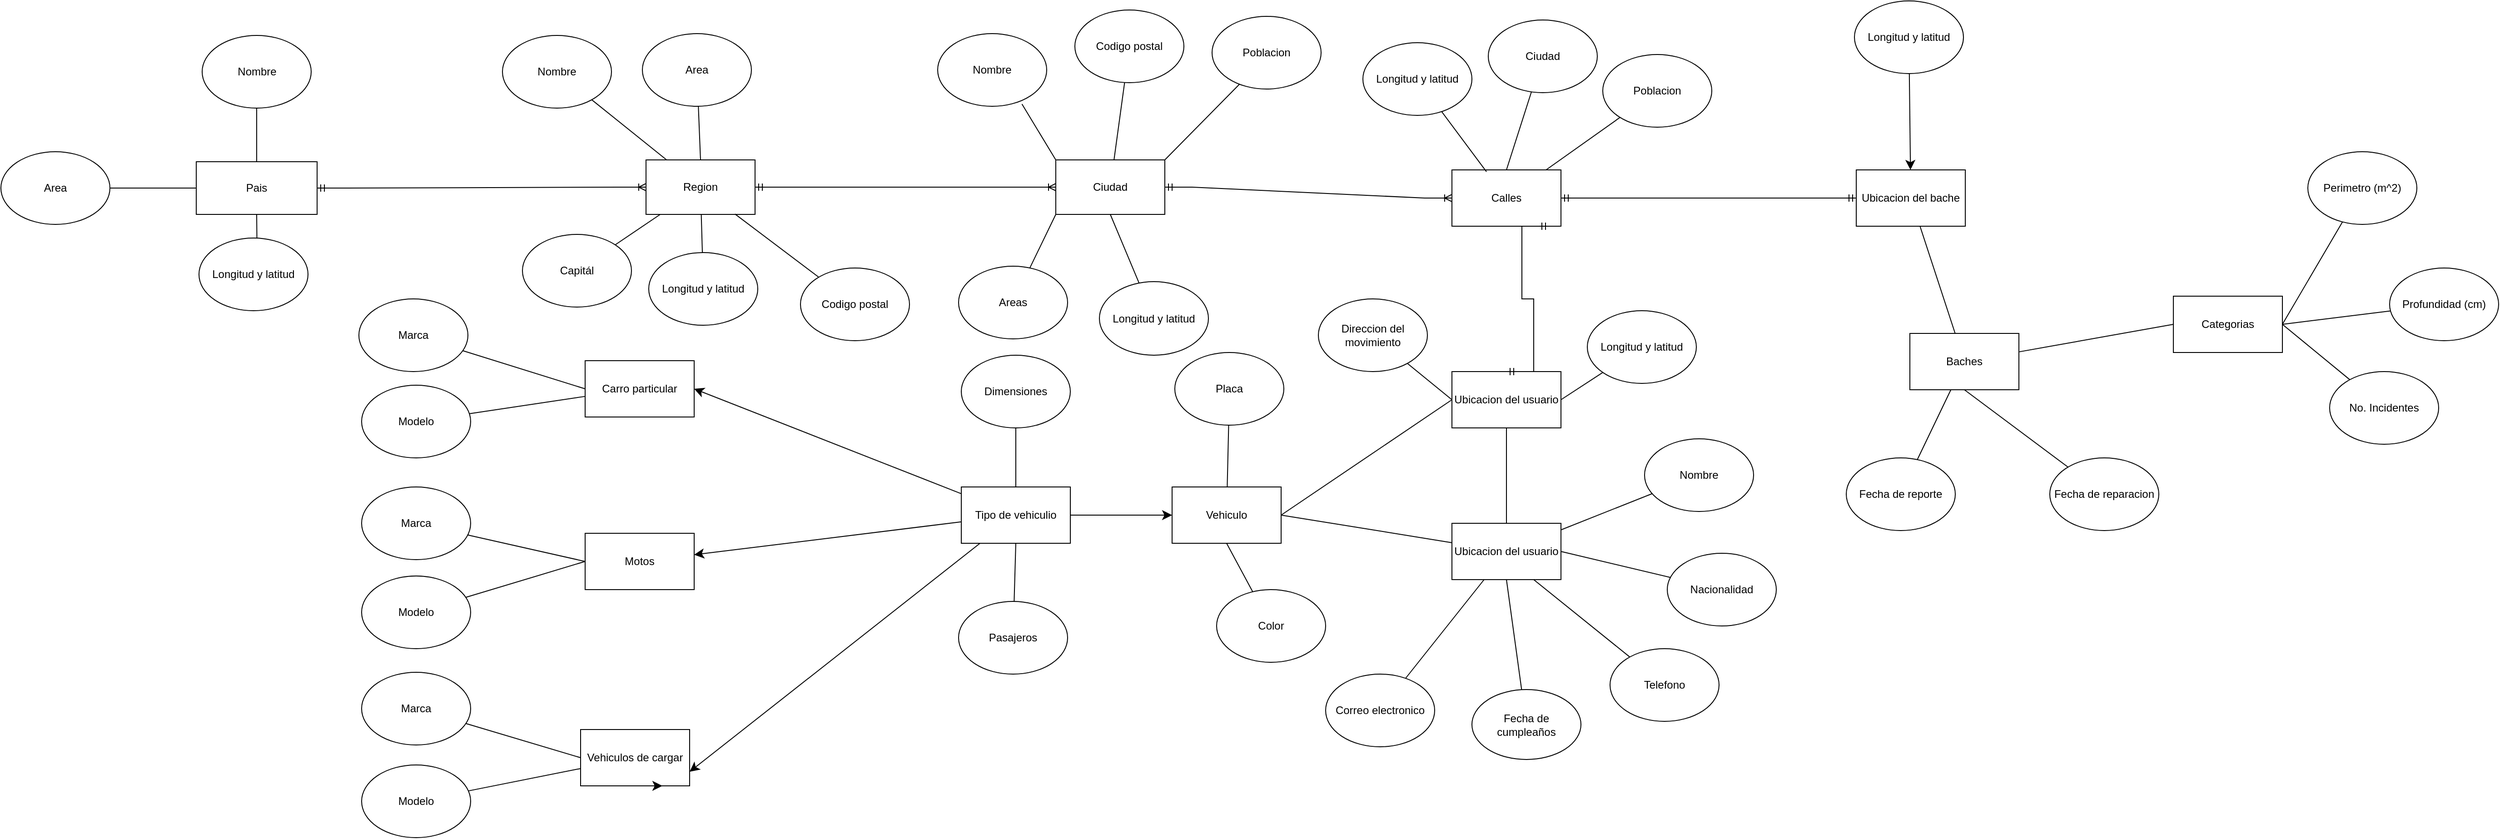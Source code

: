 <mxfile version="24.2.2" type="github">
  <diagram name="Page-1" id="8IL4rYGb6e1lgIKx4FPf">
    <mxGraphModel dx="2487" dy="1308" grid="1" gridSize="10" guides="1" tooltips="1" connect="1" arrows="1" fold="1" page="0" pageScale="1" pageWidth="850" pageHeight="1100" math="0" shadow="0">
      <root>
        <mxCell id="0" />
        <mxCell id="1" parent="0" />
        <mxCell id="YjpfIdnmwvRg1jpV4bxx-1" value="Pais" style="rounded=0;whiteSpace=wrap;html=1;" parent="1" vertex="1">
          <mxGeometry x="-356" y="-60" width="133" height="58" as="geometry" />
        </mxCell>
        <mxCell id="YjpfIdnmwvRg1jpV4bxx-14" style="edgeStyle=orthogonalEdgeStyle;rounded=0;orthogonalLoop=1;jettySize=auto;html=1;entryX=0.5;entryY=0;entryDx=0;entryDy=0;fontSize=12;startSize=8;endSize=8;endArrow=none;endFill=0;exitX=0.5;exitY=1;exitDx=0;exitDy=0;" parent="1" source="YjpfIdnmwvRg1jpV4bxx-24" target="YjpfIdnmwvRg1jpV4bxx-1" edge="1">
          <mxGeometry relative="1" as="geometry">
            <mxPoint x="-288.765" y="-128.0" as="sourcePoint" />
          </mxGeometry>
        </mxCell>
        <mxCell id="YjpfIdnmwvRg1jpV4bxx-7" style="edgeStyle=orthogonalEdgeStyle;rounded=0;orthogonalLoop=1;jettySize=auto;html=1;entryX=0.5;entryY=1;entryDx=0;entryDy=0;fontSize=12;startSize=8;endSize=8;endArrow=none;endFill=0;" parent="1" target="YjpfIdnmwvRg1jpV4bxx-1" edge="1">
          <mxGeometry relative="1" as="geometry">
            <mxPoint x="-289.5" y="101" as="sourcePoint" />
          </mxGeometry>
        </mxCell>
        <mxCell id="YjpfIdnmwvRg1jpV4bxx-11" style="edgeStyle=orthogonalEdgeStyle;rounded=0;orthogonalLoop=1;jettySize=auto;html=1;fontSize=12;startSize=8;endSize=8;endArrow=none;endFill=0;exitX=1;exitY=0.5;exitDx=0;exitDy=0;" parent="1" source="YjpfIdnmwvRg1jpV4bxx-23" target="YjpfIdnmwvRg1jpV4bxx-1" edge="1">
          <mxGeometry relative="1" as="geometry">
            <mxPoint x="-476" y="-29.941" as="sourcePoint" />
          </mxGeometry>
        </mxCell>
        <mxCell id="YjpfIdnmwvRg1jpV4bxx-16" value="Region" style="rounded=0;whiteSpace=wrap;html=1;" parent="1" vertex="1">
          <mxGeometry x="139" y="-62" width="120" height="60" as="geometry" />
        </mxCell>
        <mxCell id="YjpfIdnmwvRg1jpV4bxx-22" value="Longitud y latitud" style="ellipse;whiteSpace=wrap;html=1;" parent="1" vertex="1">
          <mxGeometry x="-353" y="24" width="120" height="80" as="geometry" />
        </mxCell>
        <mxCell id="YjpfIdnmwvRg1jpV4bxx-23" value="Area" style="ellipse;whiteSpace=wrap;html=1;" parent="1" vertex="1">
          <mxGeometry x="-571" y="-71" width="120" height="80" as="geometry" />
        </mxCell>
        <mxCell id="YjpfIdnmwvRg1jpV4bxx-24" value="Nombre" style="ellipse;whiteSpace=wrap;html=1;" parent="1" vertex="1">
          <mxGeometry x="-349.5" y="-199" width="120" height="80" as="geometry" />
        </mxCell>
        <mxCell id="YjpfIdnmwvRg1jpV4bxx-32" style="edgeStyle=none;curved=1;rounded=0;orthogonalLoop=1;jettySize=auto;html=1;fontSize=12;startSize=8;endSize=8;endArrow=none;endFill=0;" parent="1" source="YjpfIdnmwvRg1jpV4bxx-25" target="YjpfIdnmwvRg1jpV4bxx-16" edge="1">
          <mxGeometry relative="1" as="geometry" />
        </mxCell>
        <mxCell id="YjpfIdnmwvRg1jpV4bxx-25" value="Longitud y latitud" style="ellipse;whiteSpace=wrap;html=1;" parent="1" vertex="1">
          <mxGeometry x="142" y="40" width="120" height="80" as="geometry" />
        </mxCell>
        <mxCell id="YjpfIdnmwvRg1jpV4bxx-26" value="Codigo postal" style="ellipse;whiteSpace=wrap;html=1;" parent="1" vertex="1">
          <mxGeometry x="309" y="57" width="120" height="80" as="geometry" />
        </mxCell>
        <mxCell id="YjpfIdnmwvRg1jpV4bxx-30" style="edgeStyle=none;curved=1;rounded=0;orthogonalLoop=1;jettySize=auto;html=1;fontSize=12;startSize=8;endSize=8;endArrow=none;endFill=0;" parent="1" source="YjpfIdnmwvRg1jpV4bxx-27" target="YjpfIdnmwvRg1jpV4bxx-16" edge="1">
          <mxGeometry relative="1" as="geometry" />
        </mxCell>
        <mxCell id="YjpfIdnmwvRg1jpV4bxx-27" value="Nombre" style="ellipse;whiteSpace=wrap;html=1;" parent="1" vertex="1">
          <mxGeometry x="-19" y="-199" width="120" height="80" as="geometry" />
        </mxCell>
        <mxCell id="YjpfIdnmwvRg1jpV4bxx-33" style="edgeStyle=none;curved=1;rounded=0;orthogonalLoop=1;jettySize=auto;html=1;fontSize=12;startSize=8;endSize=8;endArrow=none;endFill=0;" parent="1" source="YjpfIdnmwvRg1jpV4bxx-28" target="YjpfIdnmwvRg1jpV4bxx-16" edge="1">
          <mxGeometry relative="1" as="geometry" />
        </mxCell>
        <mxCell id="YjpfIdnmwvRg1jpV4bxx-28" value="Capitál" style="ellipse;whiteSpace=wrap;html=1;" parent="1" vertex="1">
          <mxGeometry x="3" y="20" width="120" height="80" as="geometry" />
        </mxCell>
        <mxCell id="YjpfIdnmwvRg1jpV4bxx-31" style="edgeStyle=none;curved=1;rounded=0;orthogonalLoop=1;jettySize=auto;html=1;entryX=0.5;entryY=0;entryDx=0;entryDy=0;fontSize=12;startSize=8;endSize=8;endArrow=none;endFill=0;" parent="1" source="YjpfIdnmwvRg1jpV4bxx-29" target="YjpfIdnmwvRg1jpV4bxx-16" edge="1">
          <mxGeometry relative="1" as="geometry" />
        </mxCell>
        <mxCell id="YjpfIdnmwvRg1jpV4bxx-29" value="Area" style="ellipse;whiteSpace=wrap;html=1;" parent="1" vertex="1">
          <mxGeometry x="135" y="-201" width="120" height="80" as="geometry" />
        </mxCell>
        <mxCell id="YjpfIdnmwvRg1jpV4bxx-34" style="edgeStyle=none;curved=1;rounded=0;orthogonalLoop=1;jettySize=auto;html=1;entryX=0.816;entryY=0.993;entryDx=0;entryDy=0;entryPerimeter=0;fontSize=12;startSize=8;endSize=8;endArrow=none;endFill=0;" parent="1" source="YjpfIdnmwvRg1jpV4bxx-26" target="YjpfIdnmwvRg1jpV4bxx-16" edge="1">
          <mxGeometry relative="1" as="geometry" />
        </mxCell>
        <mxCell id="YjpfIdnmwvRg1jpV4bxx-35" value="Ciudad" style="rounded=0;whiteSpace=wrap;html=1;" parent="1" vertex="1">
          <mxGeometry x="590" y="-62" width="120" height="60" as="geometry" />
        </mxCell>
        <mxCell id="YjpfIdnmwvRg1jpV4bxx-45" style="edgeStyle=none;curved=1;rounded=0;orthogonalLoop=1;jettySize=auto;html=1;entryX=0;entryY=0;entryDx=0;entryDy=0;fontSize=12;startSize=8;endSize=8;exitX=0.773;exitY=0.969;exitDx=0;exitDy=0;endArrow=none;endFill=0;exitPerimeter=0;" parent="1" source="YjpfIdnmwvRg1jpV4bxx-37" target="YjpfIdnmwvRg1jpV4bxx-35" edge="1">
          <mxGeometry relative="1" as="geometry">
            <mxPoint x="510" y="-113" as="sourcePoint" />
            <mxPoint x="611" y="-67" as="targetPoint" />
          </mxGeometry>
        </mxCell>
        <mxCell id="YjpfIdnmwvRg1jpV4bxx-37" value="Nombre" style="ellipse;whiteSpace=wrap;html=1;" parent="1" vertex="1">
          <mxGeometry x="460" y="-201" width="120" height="80" as="geometry" />
        </mxCell>
        <mxCell id="YjpfIdnmwvRg1jpV4bxx-44" style="edgeStyle=none;curved=1;rounded=0;orthogonalLoop=1;jettySize=auto;html=1;fontSize=12;startSize=8;endSize=8;entryX=0;entryY=1;entryDx=0;entryDy=0;endArrow=none;endFill=0;" parent="1" source="YjpfIdnmwvRg1jpV4bxx-38" target="YjpfIdnmwvRg1jpV4bxx-35" edge="1">
          <mxGeometry relative="1" as="geometry">
            <mxPoint x="624.529" y="1.235" as="targetPoint" />
          </mxGeometry>
        </mxCell>
        <mxCell id="YjpfIdnmwvRg1jpV4bxx-38" value="Areas" style="ellipse;whiteSpace=wrap;html=1;" parent="1" vertex="1">
          <mxGeometry x="483" y="55" width="120" height="80" as="geometry" />
        </mxCell>
        <mxCell id="YjpfIdnmwvRg1jpV4bxx-48" style="edgeStyle=none;curved=1;rounded=0;orthogonalLoop=1;jettySize=auto;html=1;fontSize=12;startSize=8;endSize=8;endArrow=none;endFill=0;" parent="1" source="YjpfIdnmwvRg1jpV4bxx-39" target="YjpfIdnmwvRg1jpV4bxx-35" edge="1">
          <mxGeometry relative="1" as="geometry" />
        </mxCell>
        <mxCell id="YjpfIdnmwvRg1jpV4bxx-39" value="Codigo postal" style="ellipse;whiteSpace=wrap;html=1;" parent="1" vertex="1">
          <mxGeometry x="611" y="-227" width="120" height="80" as="geometry" />
        </mxCell>
        <mxCell id="YjpfIdnmwvRg1jpV4bxx-43" style="edgeStyle=none;curved=1;rounded=0;orthogonalLoop=1;jettySize=auto;html=1;entryX=0.5;entryY=1;entryDx=0;entryDy=0;fontSize=12;startSize=8;endSize=8;endArrow=none;endFill=0;" parent="1" source="YjpfIdnmwvRg1jpV4bxx-40" target="YjpfIdnmwvRg1jpV4bxx-35" edge="1">
          <mxGeometry relative="1" as="geometry" />
        </mxCell>
        <mxCell id="YjpfIdnmwvRg1jpV4bxx-40" value="Longitud y latitud" style="ellipse;whiteSpace=wrap;html=1;" parent="1" vertex="1">
          <mxGeometry x="638" y="72" width="120" height="81" as="geometry" />
        </mxCell>
        <mxCell id="YjpfIdnmwvRg1jpV4bxx-46" style="edgeStyle=none;curved=1;rounded=0;orthogonalLoop=1;jettySize=auto;html=1;exitX=0.256;exitY=0.927;exitDx=0;exitDy=0;fontSize=12;startSize=8;endSize=8;entryX=1;entryY=0;entryDx=0;entryDy=0;endArrow=none;endFill=0;exitPerimeter=0;" parent="1" source="YjpfIdnmwvRg1jpV4bxx-41" target="YjpfIdnmwvRg1jpV4bxx-35" edge="1">
          <mxGeometry relative="1" as="geometry" />
        </mxCell>
        <mxCell id="YjpfIdnmwvRg1jpV4bxx-41" value="Poblacion" style="ellipse;whiteSpace=wrap;html=1;" parent="1" vertex="1">
          <mxGeometry x="762" y="-220" width="120" height="80" as="geometry" />
        </mxCell>
        <mxCell id="YjpfIdnmwvRg1jpV4bxx-49" value="Calles" style="rounded=0;whiteSpace=wrap;html=1;" parent="1" vertex="1">
          <mxGeometry x="1026" y="-51" width="120" height="62" as="geometry" />
        </mxCell>
        <mxCell id="YjpfIdnmwvRg1jpV4bxx-51" value="Ciudad" style="ellipse;whiteSpace=wrap;html=1;" parent="1" vertex="1">
          <mxGeometry x="1066" y="-216" width="120" height="80" as="geometry" />
        </mxCell>
        <mxCell id="YjpfIdnmwvRg1jpV4bxx-52" value="Longitud y latitud" style="ellipse;whiteSpace=wrap;html=1;" parent="1" vertex="1">
          <mxGeometry x="928" y="-191" width="120" height="80" as="geometry" />
        </mxCell>
        <mxCell id="YjpfIdnmwvRg1jpV4bxx-56" style="edgeStyle=none;curved=1;rounded=0;orthogonalLoop=1;jettySize=auto;html=1;fontSize=12;startSize=8;endSize=8;endArrow=none;endFill=0;" parent="1" source="YjpfIdnmwvRg1jpV4bxx-53" target="YjpfIdnmwvRg1jpV4bxx-49" edge="1">
          <mxGeometry relative="1" as="geometry" />
        </mxCell>
        <mxCell id="YjpfIdnmwvRg1jpV4bxx-53" value="Poblacion" style="ellipse;whiteSpace=wrap;html=1;" parent="1" vertex="1">
          <mxGeometry x="1192" y="-178" width="120" height="80" as="geometry" />
        </mxCell>
        <mxCell id="YjpfIdnmwvRg1jpV4bxx-54" style="edgeStyle=none;curved=1;rounded=0;orthogonalLoop=1;jettySize=auto;html=1;entryX=0.317;entryY=0.033;entryDx=0;entryDy=0;entryPerimeter=0;fontSize=12;startSize=8;endSize=8;endArrow=none;endFill=0;" parent="1" source="YjpfIdnmwvRg1jpV4bxx-52" target="YjpfIdnmwvRg1jpV4bxx-49" edge="1">
          <mxGeometry relative="1" as="geometry" />
        </mxCell>
        <mxCell id="YjpfIdnmwvRg1jpV4bxx-55" style="edgeStyle=none;curved=1;rounded=0;orthogonalLoop=1;jettySize=auto;html=1;entryX=0.5;entryY=0;entryDx=0;entryDy=0;fontSize=12;startSize=8;endSize=8;endArrow=none;endFill=0;" parent="1" source="YjpfIdnmwvRg1jpV4bxx-51" target="YjpfIdnmwvRg1jpV4bxx-49" edge="1">
          <mxGeometry relative="1" as="geometry" />
        </mxCell>
        <mxCell id="YjpfIdnmwvRg1jpV4bxx-63" style="edgeStyle=none;curved=1;rounded=0;orthogonalLoop=1;jettySize=auto;html=1;fontSize=12;startSize=8;endSize=8;endArrow=none;endFill=0;" parent="1" source="YjpfIdnmwvRg1jpV4bxx-57" target="YjpfIdnmwvRg1jpV4bxx-58" edge="1">
          <mxGeometry relative="1" as="geometry" />
        </mxCell>
        <mxCell id="YjpfIdnmwvRg1jpV4bxx-57" value="Ubicacion del bache" style="rounded=0;whiteSpace=wrap;html=1;" parent="1" vertex="1">
          <mxGeometry x="1471" y="-51" width="120" height="62" as="geometry" />
        </mxCell>
        <mxCell id="YjpfIdnmwvRg1jpV4bxx-64" style="edgeStyle=none;curved=1;rounded=0;orthogonalLoop=1;jettySize=auto;html=1;entryX=0;entryY=0.5;entryDx=0;entryDy=0;fontSize=12;startSize=8;endSize=8;endArrow=none;endFill=0;" parent="1" source="YjpfIdnmwvRg1jpV4bxx-58" target="YjpfIdnmwvRg1jpV4bxx-59" edge="1">
          <mxGeometry relative="1" as="geometry" />
        </mxCell>
        <mxCell id="YjpfIdnmwvRg1jpV4bxx-58" value="Baches" style="rounded=0;whiteSpace=wrap;html=1;" parent="1" vertex="1">
          <mxGeometry x="1530" y="129" width="120" height="62" as="geometry" />
        </mxCell>
        <mxCell id="YjpfIdnmwvRg1jpV4bxx-59" value="Categorias" style="rounded=0;whiteSpace=wrap;html=1;" parent="1" vertex="1">
          <mxGeometry x="1820" y="88" width="120" height="62" as="geometry" />
        </mxCell>
        <mxCell id="YjpfIdnmwvRg1jpV4bxx-66" style="edgeStyle=none;curved=1;rounded=0;orthogonalLoop=1;jettySize=auto;html=1;fontSize=12;startSize=8;endSize=8;" parent="1" source="YjpfIdnmwvRg1jpV4bxx-65" target="YjpfIdnmwvRg1jpV4bxx-57" edge="1">
          <mxGeometry relative="1" as="geometry" />
        </mxCell>
        <mxCell id="YjpfIdnmwvRg1jpV4bxx-65" value="Longitud y latitud" style="ellipse;whiteSpace=wrap;html=1;" parent="1" vertex="1">
          <mxGeometry x="1469" y="-237" width="120" height="80" as="geometry" />
        </mxCell>
        <mxCell id="YjpfIdnmwvRg1jpV4bxx-70" style="edgeStyle=none;curved=1;rounded=0;orthogonalLoop=1;jettySize=auto;html=1;fontSize=12;startSize=8;endSize=8;endArrow=none;endFill=0;entryX=1;entryY=0.5;entryDx=0;entryDy=0;" parent="1" source="YjpfIdnmwvRg1jpV4bxx-67" target="YjpfIdnmwvRg1jpV4bxx-59" edge="1">
          <mxGeometry relative="1" as="geometry">
            <mxPoint x="2018.882" y="45.824" as="targetPoint" />
          </mxGeometry>
        </mxCell>
        <mxCell id="YjpfIdnmwvRg1jpV4bxx-67" value="No. Incidentes&lt;span style=&quot;color: rgba(0, 0, 0, 0); font-family: monospace; font-size: 0px; text-align: start; text-wrap: nowrap;&quot;&gt;%3CmxGraphModel%3E%3Croot%3E%3CmxCell%20id%3D%220%22%2F%3E%3CmxCell%20id%3D%221%22%20parent%3D%220%22%2F%3E%3CmxCell%20id%3D%222%22%20value%3D%22Longitud%20y%20latitud%22%20style%3D%22ellipse%3BwhiteSpace%3Dwrap%3Bhtml%3D1%3B%22%20vertex%3D%221%22%20parent%3D%221%22%3E%3CmxGeometry%20x%3D%22974%22%20y%3D%22-162%22%20width%3D%22120%22%20height%3D%2280%22%20as%3D%22geometry%22%2F%3E%3C%2FmxCell%3E%3C%2Froot%3E%3C%2FmxGraphModel%3E&lt;/span&gt;&lt;span style=&quot;color: rgba(0, 0, 0, 0); font-family: monospace; font-size: 0px; text-align: start; text-wrap: nowrap;&quot;&gt;%3CmxGraphModel%3E%3Croot%3E%3CmxCell%20id%3D%220%22%2F%3E%3CmxCell%20id%3D%221%22%20parent%3D%220%22%2F%3E%3CmxCell%20id%3D%222%22%20value%3D%22Longitud%20y%20latitud%22%20style%3D%22ellipse%3BwhiteSpace%3Dwrap%3Bhtml%3D1%3B%22%20vertex%3D%221%22%20parent%3D%221%22%3E%3CmxGeometry%20x%3D%22974%22%20y%3D%22-162%22%20width%3D%22120%22%20height%3D%2280%22%20as%3D%22geometry%22%2F%3E%3C%2FmxCell%3E%3C%2Froot%3E%3C%2FmxGraphModel%3E&lt;/span&gt;" style="ellipse;whiteSpace=wrap;html=1;" parent="1" vertex="1">
          <mxGeometry x="1992" y="171" width="120" height="80" as="geometry" />
        </mxCell>
        <mxCell id="YjpfIdnmwvRg1jpV4bxx-69" style="edgeStyle=none;curved=1;rounded=0;orthogonalLoop=1;jettySize=auto;html=1;entryX=1;entryY=0.5;entryDx=0;entryDy=0;fontSize=12;startSize=8;endSize=8;endArrow=none;endFill=0;" parent="1" source="YjpfIdnmwvRg1jpV4bxx-68" target="YjpfIdnmwvRg1jpV4bxx-59" edge="1">
          <mxGeometry relative="1" as="geometry" />
        </mxCell>
        <mxCell id="YjpfIdnmwvRg1jpV4bxx-68" value="Perimetro (m^2)" style="ellipse;whiteSpace=wrap;html=1;" parent="1" vertex="1">
          <mxGeometry x="1968" y="-71" width="120" height="80" as="geometry" />
        </mxCell>
        <mxCell id="YjpfIdnmwvRg1jpV4bxx-72" style="edgeStyle=none;curved=1;rounded=0;orthogonalLoop=1;jettySize=auto;html=1;entryX=1;entryY=0.5;entryDx=0;entryDy=0;fontSize=12;startSize=8;endSize=8;endArrow=none;endFill=0;" parent="1" source="YjpfIdnmwvRg1jpV4bxx-71" target="YjpfIdnmwvRg1jpV4bxx-59" edge="1">
          <mxGeometry relative="1" as="geometry" />
        </mxCell>
        <mxCell id="YjpfIdnmwvRg1jpV4bxx-71" value="Profundidad (cm)" style="ellipse;whiteSpace=wrap;html=1;" parent="1" vertex="1">
          <mxGeometry x="2058" y="57" width="120" height="80" as="geometry" />
        </mxCell>
        <mxCell id="YjpfIdnmwvRg1jpV4bxx-78" style="edgeStyle=none;curved=1;rounded=0;orthogonalLoop=1;jettySize=auto;html=1;entryX=0.5;entryY=1;entryDx=0;entryDy=0;fontSize=12;startSize=8;endSize=8;endArrow=none;endFill=0;" parent="1" source="YjpfIdnmwvRg1jpV4bxx-73" target="YjpfIdnmwvRg1jpV4bxx-58" edge="1">
          <mxGeometry relative="1" as="geometry" />
        </mxCell>
        <mxCell id="YjpfIdnmwvRg1jpV4bxx-73" value="Fecha de reparacion" style="ellipse;whiteSpace=wrap;html=1;" parent="1" vertex="1">
          <mxGeometry x="1684" y="266" width="120" height="80" as="geometry" />
        </mxCell>
        <mxCell id="YjpfIdnmwvRg1jpV4bxx-77" style="edgeStyle=none;curved=1;rounded=0;orthogonalLoop=1;jettySize=auto;html=1;fontSize=12;startSize=8;endSize=8;endArrow=none;endFill=0;" parent="1" source="YjpfIdnmwvRg1jpV4bxx-74" target="YjpfIdnmwvRg1jpV4bxx-58" edge="1">
          <mxGeometry relative="1" as="geometry" />
        </mxCell>
        <mxCell id="YjpfIdnmwvRg1jpV4bxx-74" value="Fecha de reporte" style="ellipse;whiteSpace=wrap;html=1;" parent="1" vertex="1">
          <mxGeometry x="1460" y="266" width="120" height="80" as="geometry" />
        </mxCell>
        <mxCell id="YjpfIdnmwvRg1jpV4bxx-79" value="Ubicacion del usuario" style="rounded=0;whiteSpace=wrap;html=1;" parent="1" vertex="1">
          <mxGeometry x="1026" y="171" width="120" height="62" as="geometry" />
        </mxCell>
        <mxCell id="YjpfIdnmwvRg1jpV4bxx-84" style="edgeStyle=none;curved=1;rounded=0;orthogonalLoop=1;jettySize=auto;html=1;entryX=0;entryY=0.5;entryDx=0;entryDy=0;fontSize=12;startSize=8;endSize=8;endArrow=none;endFill=0;" parent="1" source="YjpfIdnmwvRg1jpV4bxx-81" target="YjpfIdnmwvRg1jpV4bxx-79" edge="1">
          <mxGeometry relative="1" as="geometry" />
        </mxCell>
        <mxCell id="YjpfIdnmwvRg1jpV4bxx-81" value="Direccion del movimiento" style="ellipse;whiteSpace=wrap;html=1;" parent="1" vertex="1">
          <mxGeometry x="879" y="91" width="120" height="80" as="geometry" />
        </mxCell>
        <mxCell id="YjpfIdnmwvRg1jpV4bxx-83" style="edgeStyle=none;curved=1;rounded=0;orthogonalLoop=1;jettySize=auto;html=1;entryX=1;entryY=0.5;entryDx=0;entryDy=0;fontSize=12;startSize=8;endSize=8;endArrow=none;endFill=0;" parent="1" source="YjpfIdnmwvRg1jpV4bxx-82" target="YjpfIdnmwvRg1jpV4bxx-79" edge="1">
          <mxGeometry relative="1" as="geometry" />
        </mxCell>
        <mxCell id="YjpfIdnmwvRg1jpV4bxx-82" value="Longitud y latitud" style="ellipse;whiteSpace=wrap;html=1;" parent="1" vertex="1">
          <mxGeometry x="1175" y="104" width="120" height="80" as="geometry" />
        </mxCell>
        <mxCell id="YjpfIdnmwvRg1jpV4bxx-88" style="edgeStyle=none;curved=1;rounded=0;orthogonalLoop=1;jettySize=auto;html=1;entryX=0;entryY=0.5;entryDx=0;entryDy=0;fontSize=12;startSize=8;endSize=8;endArrow=none;endFill=0;exitX=1;exitY=0.5;exitDx=0;exitDy=0;" parent="1" source="YjpfIdnmwvRg1jpV4bxx-85" target="YjpfIdnmwvRg1jpV4bxx-79" edge="1">
          <mxGeometry relative="1" as="geometry" />
        </mxCell>
        <mxCell id="YjpfIdnmwvRg1jpV4bxx-85" value="Vehiculo" style="rounded=0;whiteSpace=wrap;html=1;" parent="1" vertex="1">
          <mxGeometry x="718" y="298" width="120" height="62" as="geometry" />
        </mxCell>
        <mxCell id="YjpfIdnmwvRg1jpV4bxx-87" style="edgeStyle=none;curved=1;rounded=0;orthogonalLoop=1;jettySize=auto;html=1;entryX=0.5;entryY=1;entryDx=0;entryDy=0;fontSize=12;startSize=8;endSize=8;endArrow=none;endFill=0;" parent="1" source="YjpfIdnmwvRg1jpV4bxx-86" target="YjpfIdnmwvRg1jpV4bxx-79" edge="1">
          <mxGeometry relative="1" as="geometry" />
        </mxCell>
        <mxCell id="YjpfIdnmwvRg1jpV4bxx-99" style="edgeStyle=none;curved=1;rounded=0;orthogonalLoop=1;jettySize=auto;html=1;entryX=1;entryY=0.5;entryDx=0;entryDy=0;fontSize=12;startSize=8;endSize=8;endArrow=none;endFill=0;" parent="1" source="YjpfIdnmwvRg1jpV4bxx-86" target="YjpfIdnmwvRg1jpV4bxx-85" edge="1">
          <mxGeometry relative="1" as="geometry" />
        </mxCell>
        <mxCell id="YjpfIdnmwvRg1jpV4bxx-86" value="Ubicacion del usuario" style="rounded=0;whiteSpace=wrap;html=1;" parent="1" vertex="1">
          <mxGeometry x="1026" y="338" width="120" height="62" as="geometry" />
        </mxCell>
        <mxCell id="YjpfIdnmwvRg1jpV4bxx-96" style="edgeStyle=none;curved=1;rounded=0;orthogonalLoop=1;jettySize=auto;html=1;entryX=0.75;entryY=1;entryDx=0;entryDy=0;fontSize=12;startSize=8;endSize=8;endArrow=none;endFill=0;" parent="1" source="YjpfIdnmwvRg1jpV4bxx-89" target="YjpfIdnmwvRg1jpV4bxx-86" edge="1">
          <mxGeometry relative="1" as="geometry" />
        </mxCell>
        <mxCell id="YjpfIdnmwvRg1jpV4bxx-89" value="Telefono" style="ellipse;whiteSpace=wrap;html=1;" parent="1" vertex="1">
          <mxGeometry x="1200" y="476" width="120" height="80" as="geometry" />
        </mxCell>
        <mxCell id="YjpfIdnmwvRg1jpV4bxx-94" style="edgeStyle=none;curved=1;rounded=0;orthogonalLoop=1;jettySize=auto;html=1;fontSize=12;startSize=8;endSize=8;endArrow=none;endFill=0;" parent="1" source="YjpfIdnmwvRg1jpV4bxx-90" target="YjpfIdnmwvRg1jpV4bxx-86" edge="1">
          <mxGeometry relative="1" as="geometry" />
        </mxCell>
        <mxCell id="YjpfIdnmwvRg1jpV4bxx-90" value="Correo electronico" style="ellipse;whiteSpace=wrap;html=1;" parent="1" vertex="1">
          <mxGeometry x="887" y="504" width="120" height="80" as="geometry" />
        </mxCell>
        <mxCell id="YjpfIdnmwvRg1jpV4bxx-97" style="edgeStyle=none;curved=1;rounded=0;orthogonalLoop=1;jettySize=auto;html=1;entryX=1;entryY=0.5;entryDx=0;entryDy=0;fontSize=12;startSize=8;endSize=8;endArrow=none;endFill=0;" parent="1" source="YjpfIdnmwvRg1jpV4bxx-91" target="YjpfIdnmwvRg1jpV4bxx-86" edge="1">
          <mxGeometry relative="1" as="geometry" />
        </mxCell>
        <mxCell id="YjpfIdnmwvRg1jpV4bxx-91" value="Nacionalidad" style="ellipse;whiteSpace=wrap;html=1;" parent="1" vertex="1">
          <mxGeometry x="1263" y="371" width="120" height="80" as="geometry" />
        </mxCell>
        <mxCell id="YjpfIdnmwvRg1jpV4bxx-98" style="edgeStyle=none;curved=1;rounded=0;orthogonalLoop=1;jettySize=auto;html=1;fontSize=12;startSize=8;endSize=8;endArrow=none;endFill=0;" parent="1" source="YjpfIdnmwvRg1jpV4bxx-92" target="YjpfIdnmwvRg1jpV4bxx-86" edge="1">
          <mxGeometry relative="1" as="geometry" />
        </mxCell>
        <mxCell id="YjpfIdnmwvRg1jpV4bxx-92" value="Nombre" style="ellipse;whiteSpace=wrap;html=1;" parent="1" vertex="1">
          <mxGeometry x="1238" y="245" width="120" height="80" as="geometry" />
        </mxCell>
        <mxCell id="YjpfIdnmwvRg1jpV4bxx-95" style="edgeStyle=none;curved=1;rounded=0;orthogonalLoop=1;jettySize=auto;html=1;entryX=0.5;entryY=1;entryDx=0;entryDy=0;fontSize=12;startSize=8;endSize=8;endArrow=none;endFill=0;" parent="1" source="YjpfIdnmwvRg1jpV4bxx-93" target="YjpfIdnmwvRg1jpV4bxx-86" edge="1">
          <mxGeometry relative="1" as="geometry" />
        </mxCell>
        <mxCell id="YjpfIdnmwvRg1jpV4bxx-93" value="Fecha de cumpleaños" style="ellipse;whiteSpace=wrap;html=1;" parent="1" vertex="1">
          <mxGeometry x="1048" y="521" width="120" height="77" as="geometry" />
        </mxCell>
        <mxCell id="YjpfIdnmwvRg1jpV4bxx-102" style="edgeStyle=none;curved=1;rounded=0;orthogonalLoop=1;jettySize=auto;html=1;fontSize=12;startSize=8;endSize=8;endArrow=none;endFill=0;" parent="1" source="YjpfIdnmwvRg1jpV4bxx-100" target="YjpfIdnmwvRg1jpV4bxx-85" edge="1">
          <mxGeometry relative="1" as="geometry" />
        </mxCell>
        <mxCell id="YjpfIdnmwvRg1jpV4bxx-100" value="Placa" style="ellipse;whiteSpace=wrap;html=1;" parent="1" vertex="1">
          <mxGeometry x="721" y="150" width="120" height="80" as="geometry" />
        </mxCell>
        <mxCell id="YjpfIdnmwvRg1jpV4bxx-103" style="edgeStyle=none;curved=1;rounded=0;orthogonalLoop=1;jettySize=auto;html=1;entryX=0.5;entryY=1;entryDx=0;entryDy=0;fontSize=12;startSize=8;endSize=8;endArrow=none;endFill=0;" parent="1" source="YjpfIdnmwvRg1jpV4bxx-101" target="YjpfIdnmwvRg1jpV4bxx-85" edge="1">
          <mxGeometry relative="1" as="geometry" />
        </mxCell>
        <mxCell id="YjpfIdnmwvRg1jpV4bxx-101" value="Color" style="ellipse;whiteSpace=wrap;html=1;" parent="1" vertex="1">
          <mxGeometry x="767" y="411" width="120" height="80" as="geometry" />
        </mxCell>
        <mxCell id="YjpfIdnmwvRg1jpV4bxx-114" style="edgeStyle=none;curved=1;rounded=0;orthogonalLoop=1;jettySize=auto;html=1;entryX=0;entryY=0.5;entryDx=0;entryDy=0;fontSize=12;startSize=8;endSize=8;" parent="1" source="YjpfIdnmwvRg1jpV4bxx-105" target="YjpfIdnmwvRg1jpV4bxx-85" edge="1">
          <mxGeometry relative="1" as="geometry" />
        </mxCell>
        <mxCell id="YjpfIdnmwvRg1jpV4bxx-115" style="edgeStyle=none;curved=1;rounded=0;orthogonalLoop=1;jettySize=auto;html=1;entryX=1;entryY=0.5;entryDx=0;entryDy=0;fontSize=12;startSize=8;endSize=8;" parent="1" source="YjpfIdnmwvRg1jpV4bxx-105" target="YjpfIdnmwvRg1jpV4bxx-110" edge="1">
          <mxGeometry relative="1" as="geometry" />
        </mxCell>
        <mxCell id="YjpfIdnmwvRg1jpV4bxx-116" style="edgeStyle=none;curved=1;rounded=0;orthogonalLoop=1;jettySize=auto;html=1;fontSize=12;startSize=8;endSize=8;" parent="1" source="YjpfIdnmwvRg1jpV4bxx-105" target="YjpfIdnmwvRg1jpV4bxx-112" edge="1">
          <mxGeometry relative="1" as="geometry" />
        </mxCell>
        <mxCell id="YjpfIdnmwvRg1jpV4bxx-117" style="edgeStyle=none;curved=1;rounded=0;orthogonalLoop=1;jettySize=auto;html=1;entryX=1;entryY=0.75;entryDx=0;entryDy=0;fontSize=12;startSize=8;endSize=8;" parent="1" source="YjpfIdnmwvRg1jpV4bxx-105" target="YjpfIdnmwvRg1jpV4bxx-111" edge="1">
          <mxGeometry relative="1" as="geometry" />
        </mxCell>
        <mxCell id="YjpfIdnmwvRg1jpV4bxx-105" value="Tipo de vehiculio" style="rounded=0;whiteSpace=wrap;html=1;" parent="1" vertex="1">
          <mxGeometry x="486" y="298" width="120" height="62" as="geometry" />
        </mxCell>
        <mxCell id="YjpfIdnmwvRg1jpV4bxx-108" style="edgeStyle=none;curved=1;rounded=0;orthogonalLoop=1;jettySize=auto;html=1;entryX=0.5;entryY=0;entryDx=0;entryDy=0;fontSize=12;startSize=8;endSize=8;endArrow=none;endFill=0;" parent="1" source="YjpfIdnmwvRg1jpV4bxx-106" target="YjpfIdnmwvRg1jpV4bxx-105" edge="1">
          <mxGeometry relative="1" as="geometry" />
        </mxCell>
        <mxCell id="YjpfIdnmwvRg1jpV4bxx-106" value="Dimensiones" style="ellipse;whiteSpace=wrap;html=1;" parent="1" vertex="1">
          <mxGeometry x="486" y="153" width="120" height="80" as="geometry" />
        </mxCell>
        <mxCell id="YjpfIdnmwvRg1jpV4bxx-109" style="edgeStyle=none;curved=1;rounded=0;orthogonalLoop=1;jettySize=auto;html=1;entryX=0.5;entryY=1;entryDx=0;entryDy=0;fontSize=12;startSize=8;endSize=8;endArrow=none;endFill=0;" parent="1" source="YjpfIdnmwvRg1jpV4bxx-107" target="YjpfIdnmwvRg1jpV4bxx-105" edge="1">
          <mxGeometry relative="1" as="geometry" />
        </mxCell>
        <mxCell id="YjpfIdnmwvRg1jpV4bxx-107" value="Pasajeros" style="ellipse;whiteSpace=wrap;html=1;" parent="1" vertex="1">
          <mxGeometry x="483" y="424" width="120" height="80" as="geometry" />
        </mxCell>
        <mxCell id="YjpfIdnmwvRg1jpV4bxx-110" value="Carro particular" style="rounded=0;whiteSpace=wrap;html=1;" parent="1" vertex="1">
          <mxGeometry x="72" y="159" width="120" height="62" as="geometry" />
        </mxCell>
        <mxCell id="YjpfIdnmwvRg1jpV4bxx-111" value="Vehiculos de cargar" style="rounded=0;whiteSpace=wrap;html=1;" parent="1" vertex="1">
          <mxGeometry x="67" y="565" width="120" height="62" as="geometry" />
        </mxCell>
        <mxCell id="YjpfIdnmwvRg1jpV4bxx-112" value="Motos" style="rounded=0;whiteSpace=wrap;html=1;" parent="1" vertex="1">
          <mxGeometry x="72" y="349" width="120" height="62" as="geometry" />
        </mxCell>
        <mxCell id="YjpfIdnmwvRg1jpV4bxx-113" style="edgeStyle=none;curved=1;rounded=0;orthogonalLoop=1;jettySize=auto;html=1;exitX=0.5;exitY=1;exitDx=0;exitDy=0;entryX=0.75;entryY=1;entryDx=0;entryDy=0;fontSize=12;startSize=8;endSize=8;" parent="1" source="YjpfIdnmwvRg1jpV4bxx-111" target="YjpfIdnmwvRg1jpV4bxx-111" edge="1">
          <mxGeometry relative="1" as="geometry" />
        </mxCell>
        <mxCell id="YjpfIdnmwvRg1jpV4bxx-127" style="edgeStyle=none;curved=1;rounded=0;orthogonalLoop=1;jettySize=auto;html=1;entryX=0;entryY=0.5;entryDx=0;entryDy=0;fontSize=12;startSize=8;endSize=8;endArrow=none;endFill=0;" parent="1" source="YjpfIdnmwvRg1jpV4bxx-118" target="YjpfIdnmwvRg1jpV4bxx-110" edge="1">
          <mxGeometry relative="1" as="geometry" />
        </mxCell>
        <mxCell id="YjpfIdnmwvRg1jpV4bxx-118" value="Marca" style="ellipse;whiteSpace=wrap;html=1;" parent="1" vertex="1">
          <mxGeometry x="-177" y="91" width="120" height="80" as="geometry" />
        </mxCell>
        <mxCell id="YjpfIdnmwvRg1jpV4bxx-119" value="Modelo" style="ellipse;whiteSpace=wrap;html=1;" parent="1" vertex="1">
          <mxGeometry x="-174" y="186" width="120" height="80" as="geometry" />
        </mxCell>
        <mxCell id="YjpfIdnmwvRg1jpV4bxx-129" style="edgeStyle=none;curved=1;rounded=0;orthogonalLoop=1;jettySize=auto;html=1;fontSize=12;startSize=8;endSize=8;endArrow=none;endFill=0;" parent="1" source="YjpfIdnmwvRg1jpV4bxx-120" target="YjpfIdnmwvRg1jpV4bxx-111" edge="1">
          <mxGeometry relative="1" as="geometry" />
        </mxCell>
        <mxCell id="YjpfIdnmwvRg1jpV4bxx-120" value="Modelo" style="ellipse;whiteSpace=wrap;html=1;" parent="1" vertex="1">
          <mxGeometry x="-174" y="604" width="120" height="80" as="geometry" />
        </mxCell>
        <mxCell id="YjpfIdnmwvRg1jpV4bxx-124" style="edgeStyle=none;curved=1;rounded=0;orthogonalLoop=1;jettySize=auto;html=1;entryX=0;entryY=0.5;entryDx=0;entryDy=0;fontSize=12;startSize=8;endSize=8;endArrow=none;endFill=0;" parent="1" source="YjpfIdnmwvRg1jpV4bxx-121" target="YjpfIdnmwvRg1jpV4bxx-112" edge="1">
          <mxGeometry relative="1" as="geometry" />
        </mxCell>
        <mxCell id="YjpfIdnmwvRg1jpV4bxx-121" value="Marca" style="ellipse;whiteSpace=wrap;html=1;" parent="1" vertex="1">
          <mxGeometry x="-174" y="298" width="120" height="80" as="geometry" />
        </mxCell>
        <mxCell id="YjpfIdnmwvRg1jpV4bxx-128" style="edgeStyle=none;curved=1;rounded=0;orthogonalLoop=1;jettySize=auto;html=1;entryX=0;entryY=0.5;entryDx=0;entryDy=0;fontSize=12;startSize=8;endSize=8;endArrow=none;endFill=0;" parent="1" source="YjpfIdnmwvRg1jpV4bxx-122" target="YjpfIdnmwvRg1jpV4bxx-111" edge="1">
          <mxGeometry relative="1" as="geometry" />
        </mxCell>
        <mxCell id="YjpfIdnmwvRg1jpV4bxx-122" value="Marca" style="ellipse;whiteSpace=wrap;html=1;" parent="1" vertex="1">
          <mxGeometry x="-174" y="502" width="120" height="80" as="geometry" />
        </mxCell>
        <mxCell id="YjpfIdnmwvRg1jpV4bxx-125" style="edgeStyle=none;curved=1;rounded=0;orthogonalLoop=1;jettySize=auto;html=1;entryX=0;entryY=0.5;entryDx=0;entryDy=0;fontSize=12;startSize=8;endSize=8;endArrow=none;endFill=0;" parent="1" source="YjpfIdnmwvRg1jpV4bxx-123" target="YjpfIdnmwvRg1jpV4bxx-112" edge="1">
          <mxGeometry relative="1" as="geometry" />
        </mxCell>
        <mxCell id="YjpfIdnmwvRg1jpV4bxx-123" value="Modelo" style="ellipse;whiteSpace=wrap;html=1;" parent="1" vertex="1">
          <mxGeometry x="-174" y="396" width="120" height="80" as="geometry" />
        </mxCell>
        <mxCell id="YjpfIdnmwvRg1jpV4bxx-126" style="edgeStyle=none;curved=1;rounded=0;orthogonalLoop=1;jettySize=auto;html=1;entryX=0;entryY=0.634;entryDx=0;entryDy=0;entryPerimeter=0;fontSize=12;startSize=8;endSize=8;endArrow=none;endFill=0;" parent="1" source="YjpfIdnmwvRg1jpV4bxx-119" target="YjpfIdnmwvRg1jpV4bxx-110" edge="1">
          <mxGeometry relative="1" as="geometry" />
        </mxCell>
        <mxCell id="96rboyCjKsZqhrHsfgGL-1" value="" style="edgeStyle=entityRelationEdgeStyle;fontSize=12;html=1;endArrow=ERoneToMany;startArrow=ERmandOne;rounded=0;exitX=1;exitY=0.5;exitDx=0;exitDy=0;entryX=0;entryY=0.5;entryDx=0;entryDy=0;" edge="1" parent="1" source="YjpfIdnmwvRg1jpV4bxx-1" target="YjpfIdnmwvRg1jpV4bxx-16">
          <mxGeometry width="100" height="100" relative="1" as="geometry">
            <mxPoint x="-150" y="-30" as="sourcePoint" />
            <mxPoint x="-50" y="-130" as="targetPoint" />
          </mxGeometry>
        </mxCell>
        <mxCell id="96rboyCjKsZqhrHsfgGL-2" value="" style="edgeStyle=entityRelationEdgeStyle;fontSize=12;html=1;endArrow=ERoneToMany;startArrow=ERmandOne;rounded=0;" edge="1" parent="1" source="YjpfIdnmwvRg1jpV4bxx-16" target="YjpfIdnmwvRg1jpV4bxx-35">
          <mxGeometry width="100" height="100" relative="1" as="geometry">
            <mxPoint x="120" y="-19.5" as="sourcePoint" />
            <mxPoint x="482" y="-20.5" as="targetPoint" />
          </mxGeometry>
        </mxCell>
        <mxCell id="96rboyCjKsZqhrHsfgGL-3" value="" style="edgeStyle=entityRelationEdgeStyle;fontSize=12;html=1;endArrow=ERoneToMany;startArrow=ERmandOne;rounded=0;exitX=1;exitY=0.5;exitDx=0;exitDy=0;entryX=0;entryY=0.5;entryDx=0;entryDy=0;" edge="1" parent="1" source="YjpfIdnmwvRg1jpV4bxx-35" target="YjpfIdnmwvRg1jpV4bxx-49">
          <mxGeometry width="100" height="100" relative="1" as="geometry">
            <mxPoint x="840" y="100" as="sourcePoint" />
            <mxPoint x="940" as="targetPoint" />
          </mxGeometry>
        </mxCell>
        <mxCell id="96rboyCjKsZqhrHsfgGL-4" value="" style="edgeStyle=entityRelationEdgeStyle;fontSize=12;html=1;endArrow=ERmandOne;startArrow=ERmandOne;rounded=0;exitX=1;exitY=0.5;exitDx=0;exitDy=0;" edge="1" parent="1" source="YjpfIdnmwvRg1jpV4bxx-49" target="YjpfIdnmwvRg1jpV4bxx-57">
          <mxGeometry width="100" height="100" relative="1" as="geometry">
            <mxPoint x="1270" y="80" as="sourcePoint" />
            <mxPoint x="1370" y="-20" as="targetPoint" />
          </mxGeometry>
        </mxCell>
        <mxCell id="96rboyCjKsZqhrHsfgGL-5" value="" style="edgeStyle=entityRelationEdgeStyle;fontSize=12;html=1;endArrow=ERmandOne;startArrow=ERmandOne;rounded=0;exitX=0.5;exitY=0;exitDx=0;exitDy=0;" edge="1" parent="1" source="YjpfIdnmwvRg1jpV4bxx-79">
          <mxGeometry width="100" height="100" relative="1" as="geometry">
            <mxPoint x="1156" y="-10" as="sourcePoint" />
            <mxPoint x="1133" y="11" as="targetPoint" />
          </mxGeometry>
        </mxCell>
      </root>
    </mxGraphModel>
  </diagram>
</mxfile>
